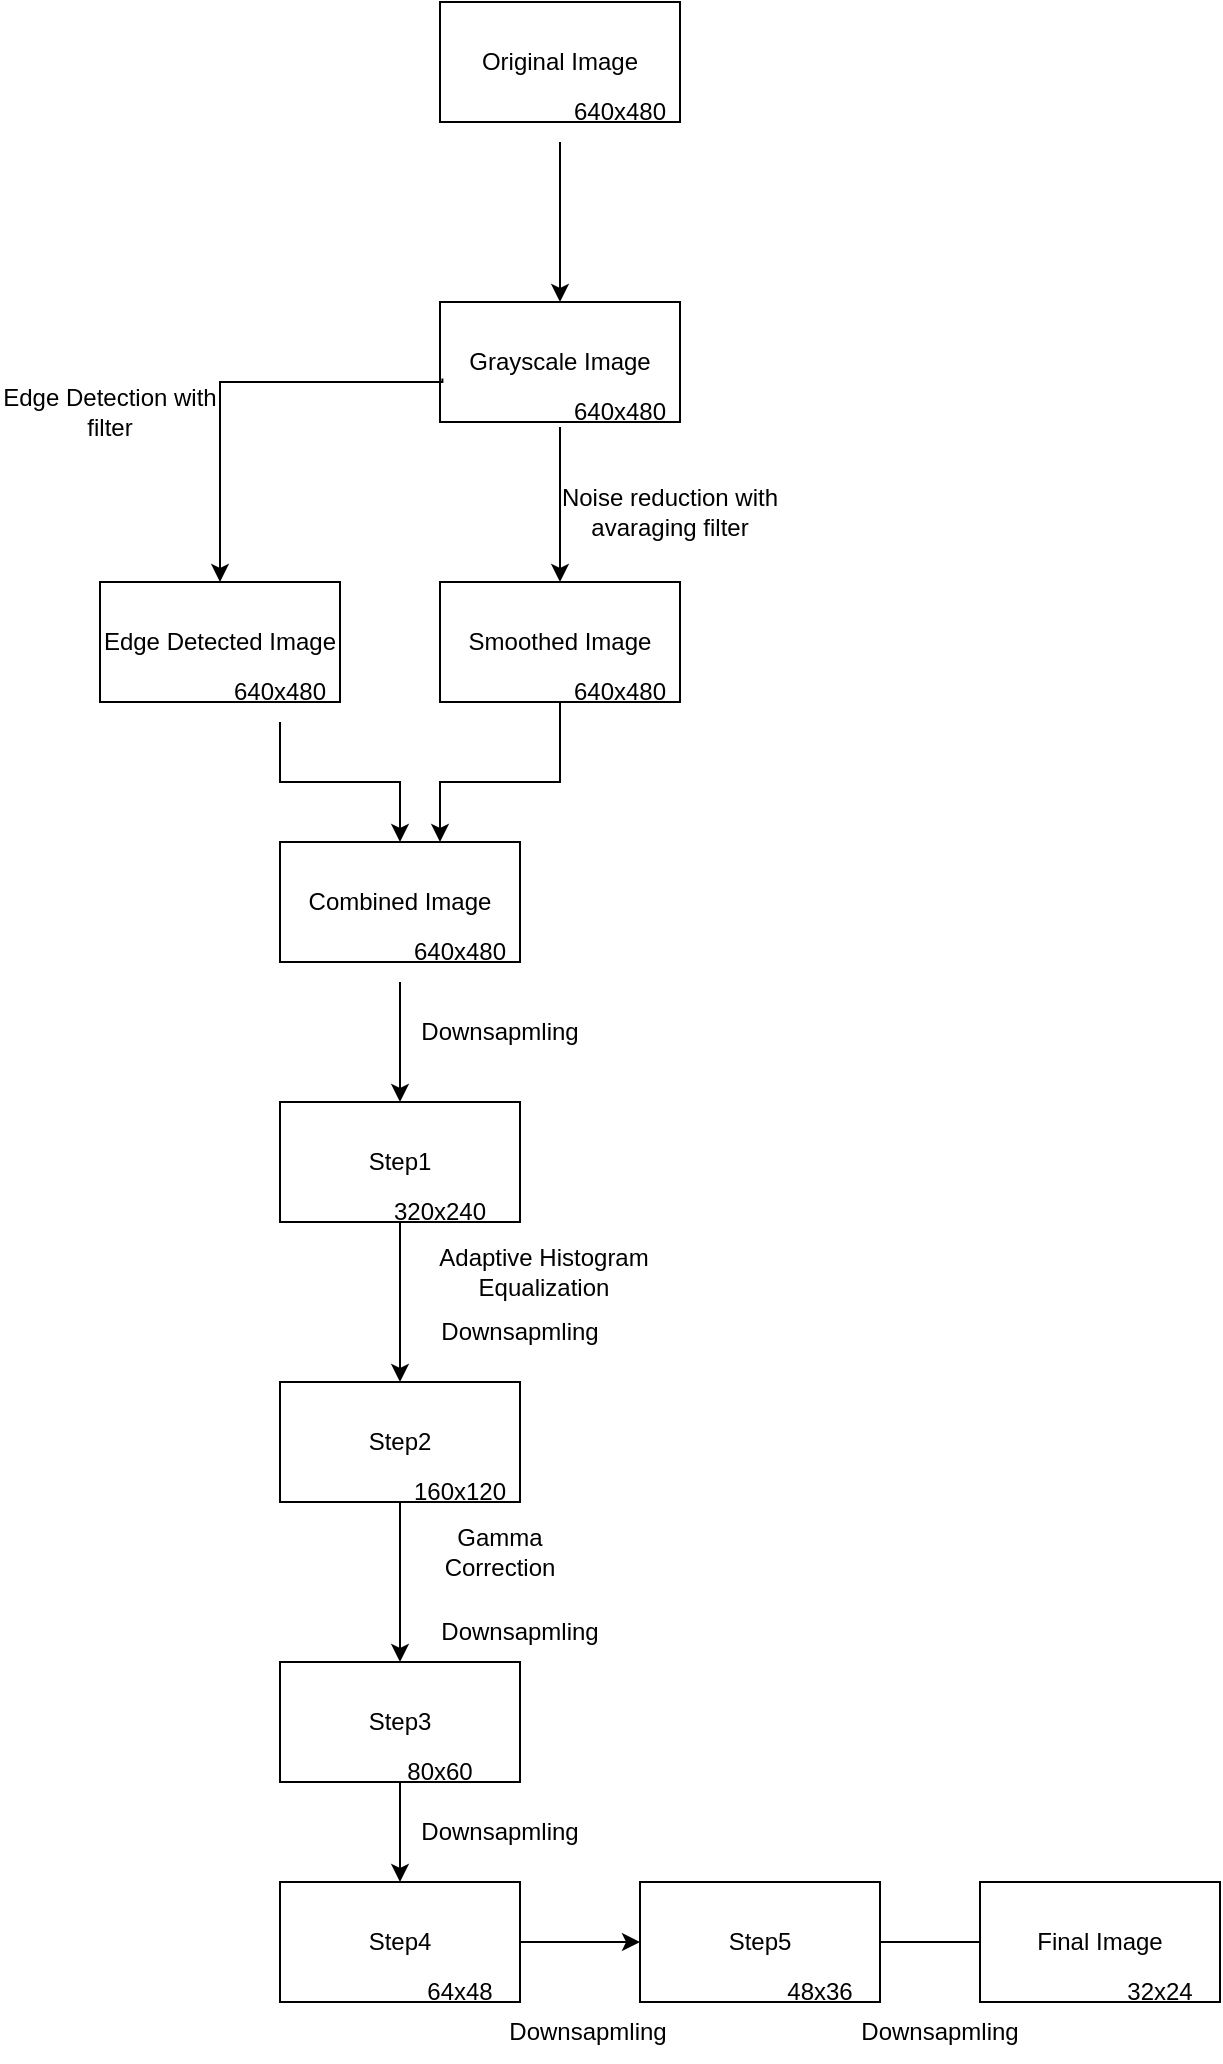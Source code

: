 <mxfile version="22.1.0" type="github">
  <diagram name="Sayfa -1" id="Gj2gSd7K2H69_6VzcRKl">
    <mxGraphModel dx="1050" dy="1699" grid="1" gridSize="10" guides="1" tooltips="1" connect="1" arrows="1" fold="1" page="1" pageScale="1" pageWidth="827" pageHeight="1169" math="0" shadow="0">
      <root>
        <mxCell id="0" />
        <mxCell id="1" parent="0" />
        <mxCell id="wFkCNshnGClv44x8eFzm-1" value="Original Image" style="rounded=0;whiteSpace=wrap;html=1;" parent="1" vertex="1">
          <mxGeometry x="340" y="-480" width="120" height="60" as="geometry" />
        </mxCell>
        <mxCell id="wFkCNshnGClv44x8eFzm-2" value="Grayscale Image" style="rounded=0;whiteSpace=wrap;html=1;" parent="1" vertex="1">
          <mxGeometry x="340" y="-330" width="120" height="60" as="geometry" />
        </mxCell>
        <mxCell id="wFkCNshnGClv44x8eFzm-9" value="" style="edgeStyle=orthogonalEdgeStyle;rounded=0;orthogonalLoop=1;jettySize=auto;html=1;" parent="1" source="wFkCNshnGClv44x8eFzm-3" target="wFkCNshnGClv44x8eFzm-2" edge="1">
          <mxGeometry relative="1" as="geometry">
            <Array as="points">
              <mxPoint x="400" y="-390" />
              <mxPoint x="400" y="-390" />
            </Array>
          </mxGeometry>
        </mxCell>
        <mxCell id="wFkCNshnGClv44x8eFzm-3" value="640x480" style="text;html=1;strokeColor=none;fillColor=none;align=center;verticalAlign=middle;whiteSpace=wrap;rounded=0;" parent="1" vertex="1">
          <mxGeometry x="400" y="-440" width="60" height="30" as="geometry" />
        </mxCell>
        <mxCell id="wFkCNshnGClv44x8eFzm-10" value="" style="edgeStyle=orthogonalEdgeStyle;rounded=0;orthogonalLoop=1;jettySize=auto;html=1;exitX=0;exitY=0.75;exitDx=0;exitDy=0;" parent="1" source="wFkCNshnGClv44x8eFzm-4" target="wFkCNshnGClv44x8eFzm-5" edge="1">
          <mxGeometry relative="1" as="geometry">
            <Array as="points">
              <mxPoint x="400" y="-250" />
              <mxPoint x="400" y="-250" />
            </Array>
          </mxGeometry>
        </mxCell>
        <mxCell id="wFkCNshnGClv44x8eFzm-4" value="640x480" style="text;html=1;strokeColor=none;fillColor=none;align=center;verticalAlign=middle;whiteSpace=wrap;rounded=0;" parent="1" vertex="1">
          <mxGeometry x="400" y="-290" width="60" height="30" as="geometry" />
        </mxCell>
        <mxCell id="khkEsvPdjJkN44EHwx-8-8" value="" style="edgeStyle=orthogonalEdgeStyle;rounded=0;orthogonalLoop=1;jettySize=auto;html=1;" edge="1" parent="1" source="wFkCNshnGClv44x8eFzm-5" target="khkEsvPdjJkN44EHwx-8-6">
          <mxGeometry relative="1" as="geometry">
            <Array as="points">
              <mxPoint x="400" y="-90" />
              <mxPoint x="340" y="-90" />
            </Array>
          </mxGeometry>
        </mxCell>
        <mxCell id="wFkCNshnGClv44x8eFzm-5" value="Smoothed Image" style="rounded=0;whiteSpace=wrap;html=1;" parent="1" vertex="1">
          <mxGeometry x="340" y="-190" width="120" height="60" as="geometry" />
        </mxCell>
        <mxCell id="wFkCNshnGClv44x8eFzm-11" value="Noise reduction with avaraging filter" style="text;html=1;strokeColor=none;fillColor=none;align=center;verticalAlign=middle;whiteSpace=wrap;rounded=0;" parent="1" vertex="1">
          <mxGeometry x="390" y="-240" width="130" height="30" as="geometry" />
        </mxCell>
        <mxCell id="wFkCNshnGClv44x8eFzm-12" value="640x480" style="text;html=1;strokeColor=none;fillColor=none;align=center;verticalAlign=middle;whiteSpace=wrap;rounded=0;" parent="1" vertex="1">
          <mxGeometry x="400" y="-150" width="60" height="30" as="geometry" />
        </mxCell>
        <mxCell id="khkEsvPdjJkN44EHwx-8-1" value="Edge Detected Image" style="rounded=0;whiteSpace=wrap;html=1;" vertex="1" parent="1">
          <mxGeometry x="170" y="-190" width="120" height="60" as="geometry" />
        </mxCell>
        <mxCell id="khkEsvPdjJkN44EHwx-8-7" value="" style="edgeStyle=orthogonalEdgeStyle;rounded=0;orthogonalLoop=1;jettySize=auto;html=1;" edge="1" parent="1" source="khkEsvPdjJkN44EHwx-8-2" target="khkEsvPdjJkN44EHwx-8-6">
          <mxGeometry relative="1" as="geometry" />
        </mxCell>
        <mxCell id="khkEsvPdjJkN44EHwx-8-2" value="640x480" style="text;html=1;strokeColor=none;fillColor=none;align=center;verticalAlign=middle;whiteSpace=wrap;rounded=0;" vertex="1" parent="1">
          <mxGeometry x="230" y="-150" width="60" height="30" as="geometry" />
        </mxCell>
        <mxCell id="khkEsvPdjJkN44EHwx-8-5" value="" style="edgeStyle=orthogonalEdgeStyle;rounded=0;orthogonalLoop=1;jettySize=auto;html=1;entryX=0.5;entryY=0;entryDx=0;entryDy=0;exitX=0.01;exitY=0.637;exitDx=0;exitDy=0;exitPerimeter=0;" edge="1" parent="1" source="wFkCNshnGClv44x8eFzm-2" target="khkEsvPdjJkN44EHwx-8-1">
          <mxGeometry relative="1" as="geometry">
            <Array as="points">
              <mxPoint x="341" y="-290" />
              <mxPoint x="230" y="-290" />
            </Array>
            <mxPoint x="320" y="-290" as="sourcePoint" />
            <mxPoint x="240" y="-290" as="targetPoint" />
          </mxGeometry>
        </mxCell>
        <mxCell id="khkEsvPdjJkN44EHwx-8-6" value="Combined Image" style="rounded=0;whiteSpace=wrap;html=1;" vertex="1" parent="1">
          <mxGeometry x="260" y="-60" width="120" height="60" as="geometry" />
        </mxCell>
        <mxCell id="khkEsvPdjJkN44EHwx-8-11" value="" style="edgeStyle=orthogonalEdgeStyle;rounded=0;orthogonalLoop=1;jettySize=auto;html=1;" edge="1" parent="1" source="khkEsvPdjJkN44EHwx-8-9" target="khkEsvPdjJkN44EHwx-8-10">
          <mxGeometry relative="1" as="geometry">
            <Array as="points">
              <mxPoint x="320" y="20" />
              <mxPoint x="320" y="20" />
            </Array>
          </mxGeometry>
        </mxCell>
        <mxCell id="khkEsvPdjJkN44EHwx-8-9" value="640x480" style="text;html=1;strokeColor=none;fillColor=none;align=center;verticalAlign=middle;whiteSpace=wrap;rounded=0;" vertex="1" parent="1">
          <mxGeometry x="320" y="-20" width="60" height="30" as="geometry" />
        </mxCell>
        <mxCell id="khkEsvPdjJkN44EHwx-8-16" value="" style="edgeStyle=orthogonalEdgeStyle;rounded=0;orthogonalLoop=1;jettySize=auto;html=1;" edge="1" parent="1" source="khkEsvPdjJkN44EHwx-8-10" target="khkEsvPdjJkN44EHwx-8-15">
          <mxGeometry relative="1" as="geometry" />
        </mxCell>
        <mxCell id="khkEsvPdjJkN44EHwx-8-10" value="Step1" style="rounded=0;whiteSpace=wrap;html=1;" vertex="1" parent="1">
          <mxGeometry x="260" y="70" width="120" height="60" as="geometry" />
        </mxCell>
        <mxCell id="khkEsvPdjJkN44EHwx-8-12" value="Downsapmling" style="text;html=1;strokeColor=none;fillColor=none;align=center;verticalAlign=middle;whiteSpace=wrap;rounded=0;" vertex="1" parent="1">
          <mxGeometry x="340" y="20" width="60" height="30" as="geometry" />
        </mxCell>
        <mxCell id="khkEsvPdjJkN44EHwx-8-13" value="320x240" style="text;html=1;strokeColor=none;fillColor=none;align=center;verticalAlign=middle;whiteSpace=wrap;rounded=0;" vertex="1" parent="1">
          <mxGeometry x="310" y="110" width="60" height="30" as="geometry" />
        </mxCell>
        <mxCell id="khkEsvPdjJkN44EHwx-8-14" value="Edge Detection with filter" style="text;html=1;strokeColor=none;fillColor=none;align=center;verticalAlign=middle;whiteSpace=wrap;rounded=0;" vertex="1" parent="1">
          <mxGeometry x="120" y="-290" width="110" height="30" as="geometry" />
        </mxCell>
        <mxCell id="khkEsvPdjJkN44EHwx-8-22" value="" style="edgeStyle=orthogonalEdgeStyle;rounded=0;orthogonalLoop=1;jettySize=auto;html=1;" edge="1" parent="1" source="khkEsvPdjJkN44EHwx-8-15" target="khkEsvPdjJkN44EHwx-8-21">
          <mxGeometry relative="1" as="geometry" />
        </mxCell>
        <mxCell id="khkEsvPdjJkN44EHwx-8-15" value="Step2" style="rounded=0;whiteSpace=wrap;html=1;" vertex="1" parent="1">
          <mxGeometry x="260" y="210" width="120" height="60" as="geometry" />
        </mxCell>
        <mxCell id="khkEsvPdjJkN44EHwx-8-18" value="Adaptive Histogram Equalization" style="text;html=1;strokeColor=none;fillColor=none;align=center;verticalAlign=middle;whiteSpace=wrap;rounded=0;" vertex="1" parent="1">
          <mxGeometry x="324" y="140" width="136" height="30" as="geometry" />
        </mxCell>
        <mxCell id="khkEsvPdjJkN44EHwx-8-19" value="Downsapmling" style="text;html=1;strokeColor=none;fillColor=none;align=center;verticalAlign=middle;whiteSpace=wrap;rounded=0;" vertex="1" parent="1">
          <mxGeometry x="350" y="170" width="60" height="30" as="geometry" />
        </mxCell>
        <mxCell id="khkEsvPdjJkN44EHwx-8-20" value="160x120" style="text;html=1;strokeColor=none;fillColor=none;align=center;verticalAlign=middle;whiteSpace=wrap;rounded=0;" vertex="1" parent="1">
          <mxGeometry x="320" y="250" width="60" height="30" as="geometry" />
        </mxCell>
        <mxCell id="khkEsvPdjJkN44EHwx-8-27" value="" style="edgeStyle=orthogonalEdgeStyle;rounded=0;orthogonalLoop=1;jettySize=auto;html=1;" edge="1" parent="1" source="khkEsvPdjJkN44EHwx-8-21" target="khkEsvPdjJkN44EHwx-8-26">
          <mxGeometry relative="1" as="geometry" />
        </mxCell>
        <mxCell id="khkEsvPdjJkN44EHwx-8-21" value="Step3" style="rounded=0;whiteSpace=wrap;html=1;" vertex="1" parent="1">
          <mxGeometry x="260" y="350" width="120" height="60" as="geometry" />
        </mxCell>
        <mxCell id="khkEsvPdjJkN44EHwx-8-23" value="Gamma Correction" style="text;html=1;strokeColor=none;fillColor=none;align=center;verticalAlign=middle;whiteSpace=wrap;rounded=0;" vertex="1" parent="1">
          <mxGeometry x="340" y="280" width="60" height="30" as="geometry" />
        </mxCell>
        <mxCell id="khkEsvPdjJkN44EHwx-8-24" value="Downsapmling" style="text;html=1;strokeColor=none;fillColor=none;align=center;verticalAlign=middle;whiteSpace=wrap;rounded=0;" vertex="1" parent="1">
          <mxGeometry x="350" y="320" width="60" height="30" as="geometry" />
        </mxCell>
        <mxCell id="khkEsvPdjJkN44EHwx-8-25" value="80x60" style="text;html=1;strokeColor=none;fillColor=none;align=center;verticalAlign=middle;whiteSpace=wrap;rounded=0;" vertex="1" parent="1">
          <mxGeometry x="310" y="390" width="60" height="30" as="geometry" />
        </mxCell>
        <mxCell id="khkEsvPdjJkN44EHwx-8-32" value="" style="edgeStyle=orthogonalEdgeStyle;rounded=0;orthogonalLoop=1;jettySize=auto;html=1;" edge="1" parent="1" source="khkEsvPdjJkN44EHwx-8-26" target="khkEsvPdjJkN44EHwx-8-30">
          <mxGeometry relative="1" as="geometry" />
        </mxCell>
        <mxCell id="khkEsvPdjJkN44EHwx-8-26" value="Step4" style="rounded=0;whiteSpace=wrap;html=1;" vertex="1" parent="1">
          <mxGeometry x="260" y="460" width="120" height="60" as="geometry" />
        </mxCell>
        <mxCell id="khkEsvPdjJkN44EHwx-8-28" value="Downsapmling" style="text;html=1;strokeColor=none;fillColor=none;align=center;verticalAlign=middle;whiteSpace=wrap;rounded=0;" vertex="1" parent="1">
          <mxGeometry x="340" y="420" width="60" height="30" as="geometry" />
        </mxCell>
        <mxCell id="khkEsvPdjJkN44EHwx-8-29" value="64x48" style="text;html=1;strokeColor=none;fillColor=none;align=center;verticalAlign=middle;whiteSpace=wrap;rounded=0;" vertex="1" parent="1">
          <mxGeometry x="320" y="500" width="60" height="30" as="geometry" />
        </mxCell>
        <mxCell id="khkEsvPdjJkN44EHwx-8-36" value="" style="edgeStyle=orthogonalEdgeStyle;rounded=0;orthogonalLoop=1;jettySize=auto;html=1;" edge="1" parent="1" source="khkEsvPdjJkN44EHwx-8-30" target="khkEsvPdjJkN44EHwx-8-35">
          <mxGeometry relative="1" as="geometry" />
        </mxCell>
        <mxCell id="khkEsvPdjJkN44EHwx-8-30" value="Step5" style="rounded=0;whiteSpace=wrap;html=1;" vertex="1" parent="1">
          <mxGeometry x="440" y="460" width="120" height="60" as="geometry" />
        </mxCell>
        <mxCell id="khkEsvPdjJkN44EHwx-8-31" value="48x36" style="text;html=1;strokeColor=none;fillColor=none;align=center;verticalAlign=middle;whiteSpace=wrap;rounded=0;" vertex="1" parent="1">
          <mxGeometry x="500" y="500" width="60" height="30" as="geometry" />
        </mxCell>
        <mxCell id="khkEsvPdjJkN44EHwx-8-33" value="Downsapmling" style="text;html=1;strokeColor=none;fillColor=none;align=center;verticalAlign=middle;whiteSpace=wrap;rounded=0;" vertex="1" parent="1">
          <mxGeometry x="384" y="520" width="60" height="30" as="geometry" />
        </mxCell>
        <mxCell id="khkEsvPdjJkN44EHwx-8-34" value="Final Image" style="rounded=0;whiteSpace=wrap;html=1;" vertex="1" parent="1">
          <mxGeometry x="610" y="460" width="120" height="60" as="geometry" />
        </mxCell>
        <mxCell id="khkEsvPdjJkN44EHwx-8-35" value="32x24" style="text;html=1;strokeColor=none;fillColor=none;align=center;verticalAlign=middle;whiteSpace=wrap;rounded=0;" vertex="1" parent="1">
          <mxGeometry x="670" y="500" width="60" height="30" as="geometry" />
        </mxCell>
        <mxCell id="khkEsvPdjJkN44EHwx-8-37" value="Downsapmling" style="text;html=1;strokeColor=none;fillColor=none;align=center;verticalAlign=middle;whiteSpace=wrap;rounded=0;" vertex="1" parent="1">
          <mxGeometry x="560" y="520" width="60" height="30" as="geometry" />
        </mxCell>
      </root>
    </mxGraphModel>
  </diagram>
</mxfile>

